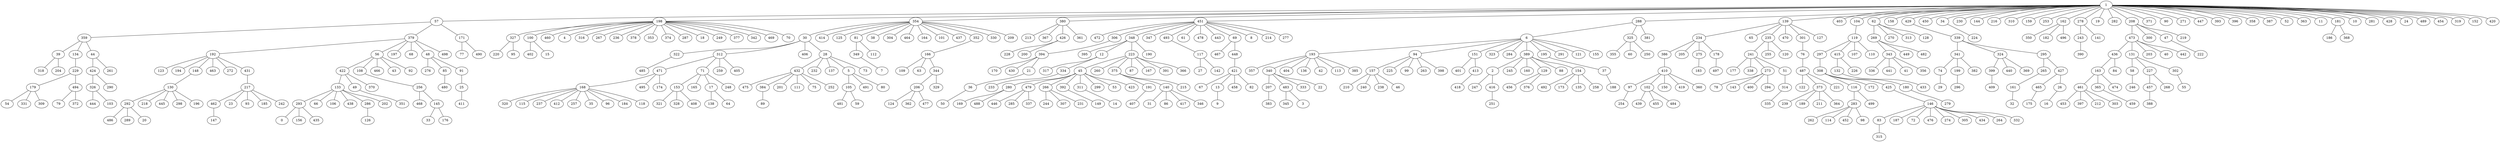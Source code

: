 strict graph G {
1;
57;
198;
354;
380;
451;
288;
139;
403;
104;
62;
158;
429;
450;
34;
230;
144;
216;
310;
159;
253;
162;
278;
19;
282;
208;
371;
90;
271;
447;
393;
396;
358;
387;
52;
363;
11;
181;
10;
281;
428;
24;
489;
454;
319;
152;
420;
359;
379;
171;
327;
100;
460;
4;
316;
267;
236;
378;
353;
374;
287;
18;
249;
377;
342;
469;
70;
30;
414;
125;
81;
38;
304;
464;
164;
101;
437;
352;
330;
209;
213;
367;
426;
361;
472;
306;
348;
347;
493;
61;
478;
443;
69;
8;
214;
277;
6;
325;
381;
234;
65;
235;
470;
301;
127;
119;
269;
270;
313;
128;
339;
224;
350;
182;
496;
243;
141;
473;
300;
47;
219;
186;
368;
39;
134;
44;
192;
56;
197;
68;
48;
498;
77;
490;
220;
95;
402;
15;
322;
312;
406;
28;
349;
112;
166;
228;
200;
394;
395;
12;
223;
190;
117;
467;
448;
193;
94;
151;
323;
284;
389;
195;
291;
121;
155;
355;
60;
250;
386;
205;
275;
178;
241;
255;
120;
76;
297;
415;
107;
110;
343;
449;
482;
341;
324;
295;
390;
436;
131;
203;
40;
442;
222;
318;
204;
229;
424;
261;
123;
194;
148;
463;
272;
431;
422;
108;
466;
43;
92;
276;
85;
91;
485;
471;
71;
259;
405;
432;
232;
137;
5;
73;
7;
109;
63;
344;
170;
430;
21;
317;
334;
45;
260;
375;
87;
167;
391;
366;
27;
142;
421;
357;
340;
404;
136;
42;
113;
385;
157;
225;
99;
263;
398;
401;
413;
2;
245;
160;
129;
88;
154;
37;
410;
183;
497;
177;
338;
273;
51;
487;
308;
132;
226;
336;
441;
41;
356;
74;
199;
382;
399;
440;
369;
265;
427;
163;
84;
58;
227;
302;
179;
494;
326;
290;
130;
217;
133;
49;
370;
256;
480;
25;
168;
495;
174;
153;
165;
17;
248;
475;
384;
201;
111;
75;
252;
105;
491;
80;
206;
329;
36;
233;
280;
479;
266;
392;
311;
299;
53;
423;
191;
140;
215;
67;
13;
458;
82;
207;
483;
333;
22;
210;
240;
238;
46;
418;
247;
416;
456;
376;
492;
173;
135;
258;
188;
97;
102;
150;
419;
360;
78;
143;
400;
294;
314;
122;
373;
221;
116;
172;
425;
180;
433;
29;
296;
409;
161;
465;
26;
461;
365;
474;
246;
457;
268;
55;
54;
331;
309;
79;
372;
444;
103;
292;
218;
445;
298;
196;
462;
23;
93;
185;
242;
293;
66;
106;
438;
286;
202;
351;
468;
145;
411;
320;
115;
237;
412;
257;
35;
96;
184;
118;
321;
328;
408;
138;
64;
89;
481;
59;
124;
362;
477;
50;
169;
488;
446;
285;
337;
244;
307;
231;
149;
14;
407;
31;
86;
417;
346;
9;
383;
345;
3;
251;
254;
439;
455;
484;
335;
239;
189;
211;
364;
283;
499;
146;
279;
32;
175;
16;
453;
397;
212;
303;
459;
388;
486;
289;
20;
147;
0;
156;
435;
126;
33;
176;
262;
114;
452;
98;
83;
187;
72;
476;
274;
305;
434;
264;
332;
315;
51 -- 314;
6 -- 151;
1 -- 158;
471 -- 168;
102 -- 439;
94 -- 225;
179 -- 54;
349 -- 7;
1 -- 371;
1 -- 162;
1 -- 282;
380 -- 426;
44 -- 261;
146 -- 83;
451 -- 306;
139 -- 235;
25 -- 411;
1 -- 396;
1 -- 52;
389 -- 2;
487 -- 373;
1 -- 489;
451 -- 347;
198 -- 4;
163 -- 474;
389 -- 88;
108 -- 256;
379 -- 197;
45 -- 280;
373 -- 189;
269 -- 449;
416 -- 251;
324 -- 440;
192 -- 194;
229 -- 494;
451 -- 69;
166 -- 63;
340 -- 207;
71 -- 17;
74 -- 29;
207 -- 383;
104 -- 119;
340 -- 483;
266 -- 244;
116 -- 499;
283 -- 452;
217 -- 23;
49 -- 351;
293 -- 156;
348 -- 12;
100 -- 15;
6 -- 121;
343 -- 41;
422 -- 133;
81 -- 112;
36 -- 50;
421 -- 82;
384 -- 89;
198 -- 316;
354 -- 304;
479 -- 446;
148 -- 130;
140 -- 31;
457 -- 388;
451 -- 277;
327 -- 220;
146 -- 274;
354 -- 330;
223 -- 375;
354 -- 464;
421 -- 13;
314 -- 335;
325 -- 250;
198 -- 287;
343 -- 441;
273 -- 400;
308 -- 425;
1 -- 358;
139 -- 301;
432 -- 75;
192 -- 123;
288 -- 381;
339 -- 295;
479 -- 337;
1 -- 281;
117 -- 142;
13 -- 9;
451 -- 493;
193 -- 385;
1 -- 354;
133 -- 66;
394 -- 21;
235 -- 241;
410 -- 97;
57 -- 359;
6 -- 284;
91 -- 25;
348 -- 190;
415 -- 132;
425 -- 146;
151 -- 401;
326 -- 103;
1 -- 230;
293 -- 0;
56 -- 108;
157 -- 46;
198 -- 353;
198 -- 374;
17 -- 138;
278 -- 141;
341 -- 199;
1 -- 19;
85 -- 480;
146 -- 305;
48 -- 276;
354 -- 437;
461 -- 453;
62 -- 128;
308 -- 116;
359 -- 134;
198 -- 469;
269 -- 482;
171 -- 490;
198 -- 327;
432 -- 384;
2 -- 247;
379 -- 56;
415 -- 226;
6 -- 389;
1 -- 216;
30 -- 28;
256 -- 468;
311 -- 14;
178 -- 497;
234 -- 275;
479 -- 285;
1 -- 90;
327 -- 95;
1 -- 447;
146 -- 434;
39 -- 318;
17 -- 64;
198 -- 18;
354 -- 38;
1 -- 181;
193 -- 136;
6 -- 155;
343 -- 356;
1 -- 454;
153 -- 328;
1 -- 319;
494 -- 372;
292 -- 289;
373 -- 239;
133 -- 106;
451 -- 61;
308 -- 172;
44 -- 424;
153 -- 321;
168 -- 35;
56 -- 43;
94 -- 99;
227 -- 268;
273 -- 78;
192 -- 463;
193 -- 404;
380 -- 213;
325 -- 355;
94 -- 263;
373 -- 211;
157 -- 210;
273 -- 294;
283 -- 98;
1 -- 11;
379 -- 498;
69 -- 448;
241 -- 51;
198 -- 377;
341 -- 382;
278 -- 243;
30 -- 406;
47 -- 222;
151 -- 413;
199 -- 296;
399 -- 409;
56 -- 422;
379 -- 48;
265 -- 161;
168 -- 412;
133 -- 293;
217 -- 185;
427 -- 26;
283 -- 114;
229 -- 179;
410 -- 150;
208 -- 219;
1 -- 271;
354 -- 30;
354 -- 352;
410 -- 419;
130 -- 298;
133 -- 438;
461 -- 397;
473 -- 40;
131 -- 227;
146 -- 264;
71 -- 248;
413 -- 418;
223 -- 366;
473 -- 442;
131 -- 302;
392 -- 149;
322 -- 485;
295 -- 427;
28 -- 73;
410 -- 360;
302 -- 55;
324 -- 399;
1 -- 288;
208 -- 473;
1 -- 104;
432 -- 111;
256 -- 145;
431 -- 217;
105 -- 481;
102 -- 455;
354 -- 101;
154 -- 173;
139 -- 127;
280 -- 169;
140 -- 417;
427 -- 465;
45 -- 311;
168 -- 115;
487 -- 122;
352 -- 166;
461 -- 212;
326 -- 444;
81 -- 349;
154 -- 258;
140 -- 346;
471 -- 174;
157 -- 240;
45 -- 299;
39 -- 204;
424 -- 326;
5 -- 80;
354 -- 125;
133 -- 202;
1 -- 57;
269 -- 343;
6 -- 323;
235 -- 120;
193 -- 340;
145 -- 33;
341 -- 74;
28 -- 432;
130 -- 218;
465 -- 175;
116 -- 283;
146 -- 476;
57 -- 379;
234 -- 178;
348 -- 223;
295 -- 265;
471 -- 495;
28 -- 232;
394 -- 430;
483 -- 3;
48 -- 85;
129 -- 376;
493 -- 117;
344 -- 329;
198 -- 249;
297 -- 308;
131 -- 58;
45 -- 53;
1 -- 152;
130 -- 196;
56 -- 92;
1 -- 420;
1 -- 198;
83 -- 315;
45 -- 479;
193 -- 357;
494 -- 79;
1 -- 403;
208 -- 300;
1 -- 144;
198 -- 267;
56 -- 466;
166 -- 109;
1 -- 253;
191 -- 407;
375 -- 215;
140 -- 86;
422 -- 370;
162 -- 182;
102 -- 484;
133 -- 286;
168 -- 118;
30 -- 322;
117 -- 27;
34 -- 224;
343 -- 336;
208 -- 47;
94 -- 398;
293 -- 435;
1 -- 380;
198 -- 100;
380 -- 361;
359 -- 39;
359 -- 44;
5 -- 105;
58 -- 246;
1 -- 62;
473 -- 203;
344 -- 206;
227 -- 457;
146 -- 72;
462 -- 147;
275 -- 183;
1 -- 208;
139 -- 65;
223 -- 45;
451 -- 214;
301 -- 76;
1 -- 363;
312 -- 405;
234 -- 205;
1 -- 428;
145 -- 176;
6 -- 193;
234 -- 386;
451 -- 472;
119 -- 297;
312 -- 259;
448 -- 421;
198 -- 460;
365 -- 459;
223 -- 260;
379 -- 192;
62 -- 270;
168 -- 257;
1 -- 450;
94 -- 157;
235 -- 255;
5 -- 491;
340 -- 333;
198 -- 236;
62 -- 313;
198 -- 378;
473 -- 131;
389 -- 129;
168 -- 96;
354 -- 209;
241 -- 338;
334 -- 233;
451 -- 348;
1 -- 393;
354 -- 81;
223 -- 391;
379 -- 68;
286 -- 126;
410 -- 102;
386 -- 410;
483 -- 345;
146 -- 332;
157 -- 238;
424 -- 290;
217 -- 93;
163 -- 461;
1 -- 451;
432 -- 475;
181 -- 368;
168 -- 237;
432 -- 252;
421 -- 67;
292 -- 20;
206 -- 362;
1 -- 34;
348 -- 395;
193 -- 42;
105 -- 59;
223 -- 167;
339 -- 341;
375 -- 140;
394 -- 170;
206 -- 477;
241 -- 177;
436 -- 84;
432 -- 201;
273 -- 143;
206 -- 124;
179 -- 309;
163 -- 365;
48 -- 91;
198 -- 70;
1 -- 24;
283 -- 262;
461 -- 303;
26 -- 16;
69 -- 467;
130 -- 292;
1 -- 139;
429 -- 339;
436 -- 163;
288 -- 325;
119 -- 110;
243 -- 390;
97 -- 254;
146 -- 187;
119 -- 107;
134 -- 229;
280 -- 488;
192 -- 431;
451 -- 478;
168 -- 184;
325 -- 60;
139 -- 470;
266 -- 307;
179 -- 331;
1 -- 387;
166 -- 344;
373 -- 364;
168 -- 320;
181 -- 186;
193 -- 113;
217 -- 462;
6 -- 94;
375 -- 191;
1 -- 429;
451 -- 443;
389 -- 245;
71 -- 153;
354 -- 164;
139 -- 234;
354 -- 414;
154 -- 135;
154 -- 492;
6 -- 195;
45 -- 392;
161 -- 32;
312 -- 471;
192 -- 272;
76 -- 487;
195 -- 37;
2 -- 416;
30 -- 312;
12 -- 317;
241 -- 273;
192 -- 148;
28 -- 5;
198 -- 342;
217 -- 242;
451 -- 8;
1 -- 10;
389 -- 154;
380 -- 367;
171 -- 77;
223 -- 87;
324 -- 369;
422 -- 49;
288 -- 6;
62 -- 269;
129 -- 456;
292 -- 486;
426 -- 228;
45 -- 266;
340 -- 22;
37 -- 188;
119 -- 415;
308 -- 180;
306 -- 394;
312 -- 71;
426 -- 200;
180 -- 279;
71 -- 165;
1 -- 310;
28 -- 137;
487 -- 221;
12 -- 334;
1 -- 159;
21 -- 36;
1 -- 278;
132 -- 433;
100 -- 402;
130 -- 445;
162 -- 350;
389 -- 160;
421 -- 458;
162 -- 496;
6 -- 291;
473 -- 436;
57 -- 171;
266 -- 231;
339 -- 324;
45 -- 423;
153 -- 408;
}
